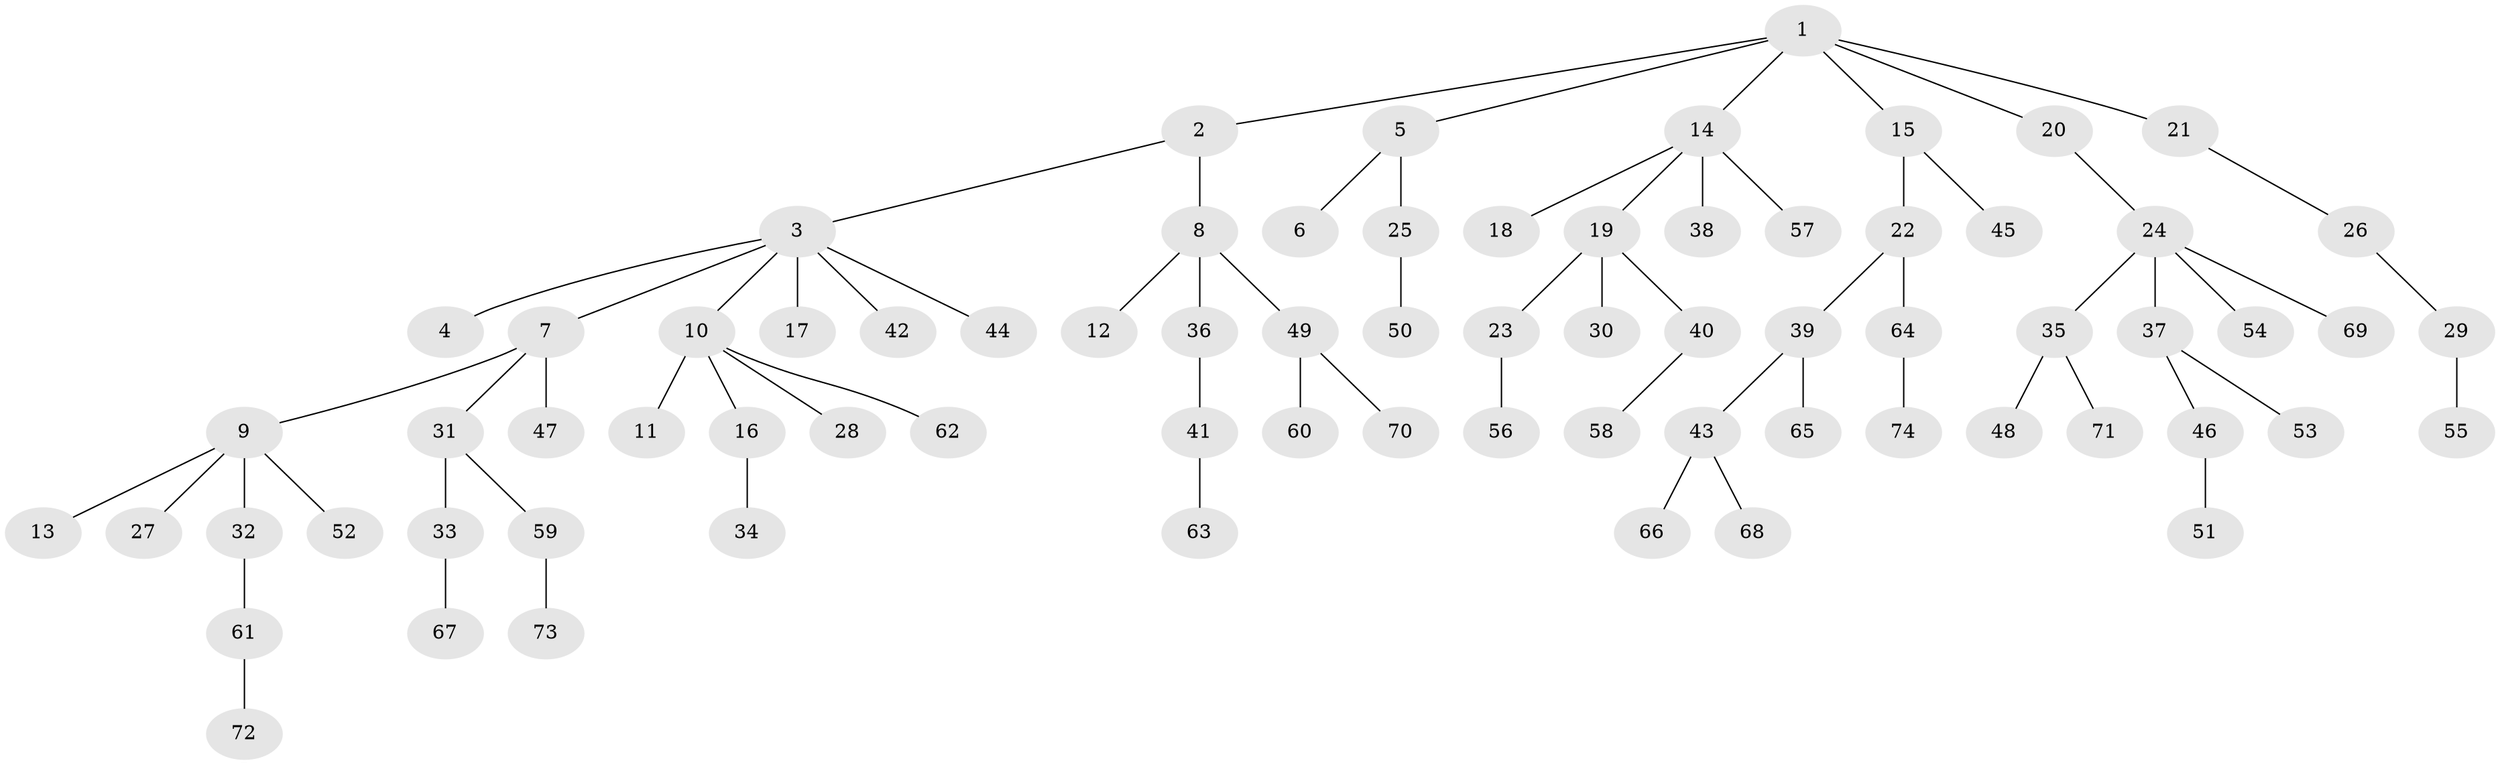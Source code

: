 // Generated by graph-tools (version 1.1) at 2025/50/03/09/25 03:50:20]
// undirected, 74 vertices, 73 edges
graph export_dot {
graph [start="1"]
  node [color=gray90,style=filled];
  1;
  2;
  3;
  4;
  5;
  6;
  7;
  8;
  9;
  10;
  11;
  12;
  13;
  14;
  15;
  16;
  17;
  18;
  19;
  20;
  21;
  22;
  23;
  24;
  25;
  26;
  27;
  28;
  29;
  30;
  31;
  32;
  33;
  34;
  35;
  36;
  37;
  38;
  39;
  40;
  41;
  42;
  43;
  44;
  45;
  46;
  47;
  48;
  49;
  50;
  51;
  52;
  53;
  54;
  55;
  56;
  57;
  58;
  59;
  60;
  61;
  62;
  63;
  64;
  65;
  66;
  67;
  68;
  69;
  70;
  71;
  72;
  73;
  74;
  1 -- 2;
  1 -- 5;
  1 -- 14;
  1 -- 15;
  1 -- 20;
  1 -- 21;
  2 -- 3;
  2 -- 8;
  3 -- 4;
  3 -- 7;
  3 -- 10;
  3 -- 17;
  3 -- 42;
  3 -- 44;
  5 -- 6;
  5 -- 25;
  7 -- 9;
  7 -- 31;
  7 -- 47;
  8 -- 12;
  8 -- 36;
  8 -- 49;
  9 -- 13;
  9 -- 27;
  9 -- 32;
  9 -- 52;
  10 -- 11;
  10 -- 16;
  10 -- 28;
  10 -- 62;
  14 -- 18;
  14 -- 19;
  14 -- 38;
  14 -- 57;
  15 -- 22;
  15 -- 45;
  16 -- 34;
  19 -- 23;
  19 -- 30;
  19 -- 40;
  20 -- 24;
  21 -- 26;
  22 -- 39;
  22 -- 64;
  23 -- 56;
  24 -- 35;
  24 -- 37;
  24 -- 54;
  24 -- 69;
  25 -- 50;
  26 -- 29;
  29 -- 55;
  31 -- 33;
  31 -- 59;
  32 -- 61;
  33 -- 67;
  35 -- 48;
  35 -- 71;
  36 -- 41;
  37 -- 46;
  37 -- 53;
  39 -- 43;
  39 -- 65;
  40 -- 58;
  41 -- 63;
  43 -- 66;
  43 -- 68;
  46 -- 51;
  49 -- 60;
  49 -- 70;
  59 -- 73;
  61 -- 72;
  64 -- 74;
}
